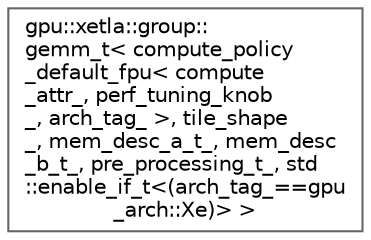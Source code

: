 digraph "Graphical Class Hierarchy"
{
 // LATEX_PDF_SIZE
  bgcolor="transparent";
  edge [fontname=Helvetica,fontsize=10,labelfontname=Helvetica,labelfontsize=10];
  node [fontname=Helvetica,fontsize=10,shape=box,height=0.2,width=0.4];
  rankdir="LR";
  Node0 [id="Node000000",label="gpu::xetla::group::\lgemm_t\< compute_policy\l_default_fpu\< compute\l_attr_, perf_tuning_knob\l_, arch_tag_ \>, tile_shape\l_, mem_desc_a_t_, mem_desc\l_b_t_, pre_processing_t_, std\l::enable_if_t\<(arch_tag_==gpu\l_arch::Xe)\> \>",height=0.2,width=0.4,color="grey40", fillcolor="white", style="filled",URL="$classgpu_1_1xetla_1_1group_1_1gemm__t_3_01compute__policy__default__fpu_3_01compute__attr___00_0607d15755d432fd8d4c7e418a2e9cbf4.html",tooltip="Is the gemm functor for Xe architecture and vector engine."];
}
